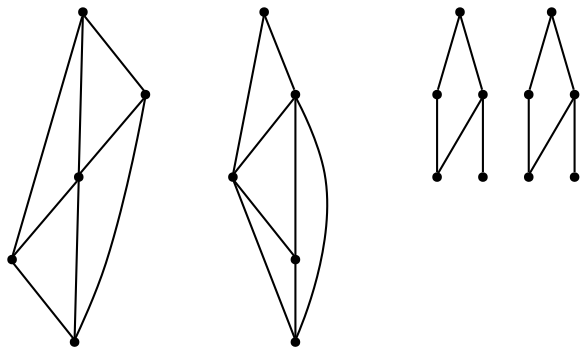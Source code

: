 graph {
  node [shape=point,comment="{\"directed\":false,\"doi\":\"10.1007/978-3-540-24595-7_30\",\"figure\":\"8 (1)\"}"]

  v0 [pos="814.4223224018895,430.15009244283056"]
  v1 [pos="819.3607467296512,243.02504539489757"]
  v2 [pos="737.3454737463662,678.5250314076743"]
  v3 [pos="812.6720044513081,746.4625008900962"]
  v4 [pos="694.96259765625,548.7124729156495"]
  v5 [pos="680.1473405704942,691.9624932607016"]
  v6 [pos="650.0792628088664,363.02502632141125"]
  v7 [pos="567.3763740007266,246.71252250671398"]
  v8 [pos="560.6876158248547,430.90006192525243"]
  v9 [pos="560.6876158248547,773.2124932607016"]
  v10 [pos="465.35739916424416,436.8375110626222"]
  v11 [pos="463.5445641805959,243.02504539489757"]
  v12 [pos="339.0838980741279,548.7124729156495"]
  v13 [pos="463.5445641805959,753.1499830881755"]
  v14 [pos="381.5293070948401,685.2124500274659"]
  v15 [pos="317.6424236918605,698.6501026153566"]
  v16 [pos="204.80893214026162,246.71252250671387"]
  v17 [pos="287.5743220839389,356.337512334188"]
  v18 [pos="204.80893214026162,437.58748054504406"]
  v19 [pos="204.80893214026162,773.2124932607016"]

  v0 -- v1 [id="-1",pos="814.4223224018895,430.15009244283056 819.3607467296512,243.02504539489757 819.3607467296512,243.02504539489757 819.3607467296512,243.02504539489757"]
  v19 -- v15 [id="-2",pos="204.80893214026162,773.2124932607016 317.6424236918605,698.6501026153566 317.6424236918605,698.6501026153566 317.6424236918605,698.6501026153566"]
  v19 -- v12 [id="-3",pos="204.80893214026162,773.2124932607016 339.0838980741279,548.7124729156495 339.0838980741279,548.7124729156495 339.0838980741279,548.7124729156495"]
  v18 -- v10 [id="-4",pos="204.80893214026162,437.58748054504406 465.35739916424416,436.8375110626222 465.35739916424416,436.8375110626222 465.35739916424416,436.8375110626222"]
  v18 -- v16 [id="-5",pos="204.80893214026162,437.58748054504406 204.80893214026162,246.71252250671387 204.80893214026162,246.71252250671387 204.80893214026162,246.71252250671387"]
  v16 -- v11 [id="-6",pos="204.80893214026162,246.71252250671387 463.5445641805959,243.02504539489757 463.5445641805959,243.02504539489757 463.5445641805959,243.02504539489757"]
  v16 -- v17 [id="-7",pos="204.80893214026162,246.71252250671387 287.5743220839389,356.337512334188 287.5743220839389,356.337512334188 287.5743220839389,356.337512334188"]
  v15 -- v13 [id="-8",pos="317.6424236918605,698.6501026153566 463.5445641805959,753.1499830881755 463.5445641805959,753.1499830881755 463.5445641805959,753.1499830881755"]
  v12 -- v14 [id="-9",pos="339.0838980741279,548.7124729156495 381.5293070948401,685.2124500274659 381.5293070948401,685.2124500274659 381.5293070948401,685.2124500274659"]
  v12 -- v13 [id="-10",pos="339.0838980741279,548.7124729156495 463.5445641805959,753.1499830881755 463.5445641805959,753.1499830881755 463.5445641805959,753.1499830881755"]
  v10 -- v11 [id="-11",pos="465.35739916424416,436.8375110626222 463.5445641805959,243.02504539489757 463.5445641805959,243.02504539489757 463.5445641805959,243.02504539489757"]
  v9 -- v5 [id="-12",pos="560.6876158248547,773.2124932607016 680.1473405704942,691.9624932607016 680.1473405704942,691.9624932607016 680.1473405704942,691.9624932607016"]
  v9 -- v4 [id="-13",pos="560.6876158248547,773.2124932607016 694.96259765625,548.7124729156495 694.96259765625,548.7124729156495 694.96259765625,548.7124729156495"]
  v8 -- v6 [id="-14",pos="560.6876158248547,430.90006192525243 650.0792628088664,363.02502632141125 650.0792628088664,363.02502632141125 650.0792628088664,363.02502632141125"]
  v8 -- v0 [id="-15",pos="560.6876158248547,430.90006192525243 814.4223224018895,430.15009244283056 814.4223224018895,430.15009244283056 814.4223224018895,430.15009244283056"]
  v8 -- v7 [id="-16",pos="560.6876158248547,430.90006192525243 567.3763740007266,246.71252250671398 567.3763740007266,246.71252250671398 567.3763740007266,246.71252250671398"]
  v7 -- v1 [id="-17",pos="567.3763740007266,246.71252250671398 819.3607467296512,243.02504539489757 819.3607467296512,243.02504539489757 819.3607467296512,243.02504539489757"]
  v7 -- v6 [id="-18",pos="567.3763740007266,246.71252250671398 650.0792628088664,363.02502632141125 650.0792628088664,363.02502632141125 650.0792628088664,363.02502632141125"]
  v6 -- v1 [id="-19",pos="650.0792628088664,363.02502632141125 819.3607467296512,243.02504539489757 819.3607467296512,243.02504539489757 819.3607467296512,243.02504539489757"]
  v6 -- v0 [id="-20",pos="650.0792628088664,363.02502632141125 814.4223224018895,430.15009244283056 814.4223224018895,430.15009244283056 814.4223224018895,430.15009244283056"]
  v5 -- v3 [id="-21",pos="680.1473405704942,691.9624932607016 812.6720044513081,746.4625008900962 812.6720044513081,746.4625008900962 812.6720044513081,746.4625008900962"]
  v5 -- v4 [id="-22",pos="680.1473405704942,691.9624932607016 694.96259765625,548.7124729156495 694.96259765625,548.7124729156495 694.96259765625,548.7124729156495"]
  v5 -- v2 [id="-23",pos="680.1473405704942,691.9624932607016 737.3454737463662,678.5250314076743 737.3454737463662,678.5250314076743 737.3454737463662,678.5250314076743"]
  v4 -- v3 [id="-24",pos="694.96259765625,548.7124729156495 812.6720044513081,746.4625008900962 812.6720044513081,746.4625008900962 812.6720044513081,746.4625008900962"]
  v4 -- v2 [id="-25",pos="694.96259765625,548.7124729156495 737.3454737463662,678.5250314076743 737.3454737463662,678.5250314076743 737.3454737463662,678.5250314076743"]
  v2 -- v3 [id="-26",pos="737.3454737463662,678.5250314076743 812.6720044513081,746.4625008900962 812.6720044513081,746.4625008900962 812.6720044513081,746.4625008900962"]
}
